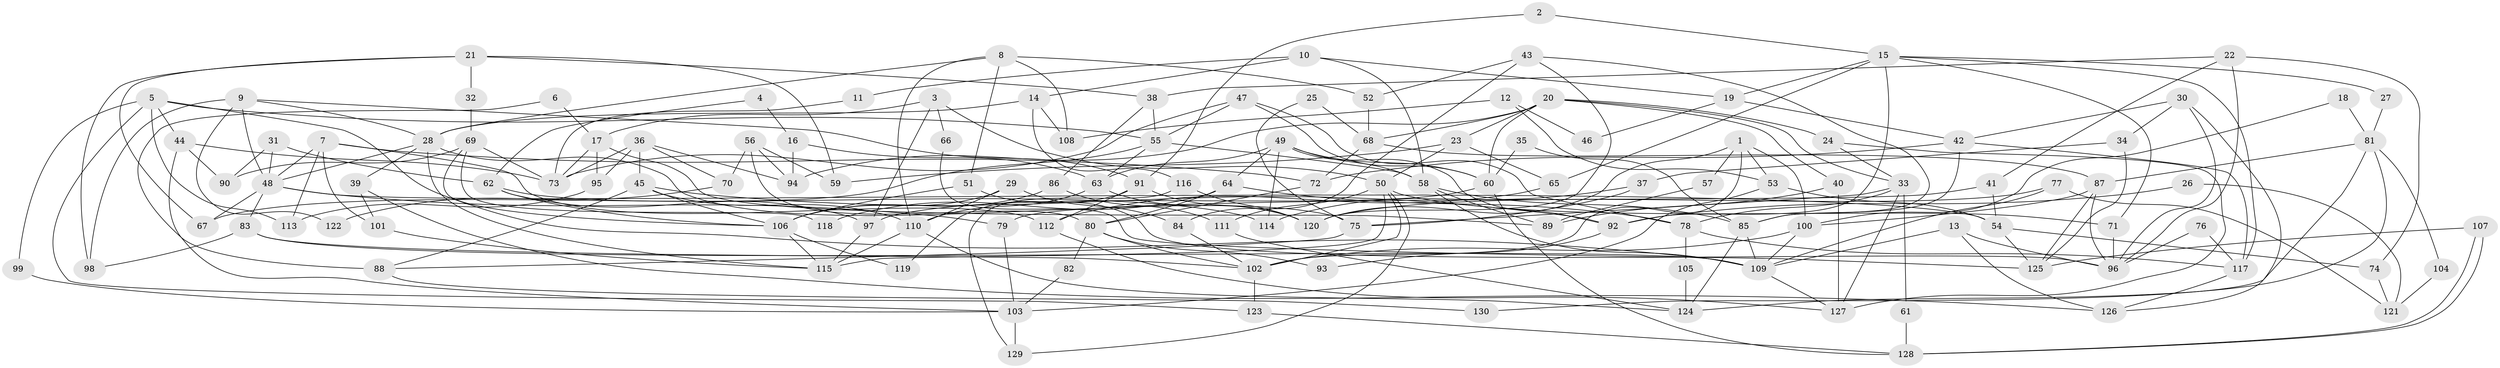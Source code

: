 // Generated by graph-tools (version 1.1) at 2025/36/03/09/25 02:36:06]
// undirected, 130 vertices, 260 edges
graph export_dot {
graph [start="1"]
  node [color=gray90,style=filled];
  1;
  2;
  3;
  4;
  5;
  6;
  7;
  8;
  9;
  10;
  11;
  12;
  13;
  14;
  15;
  16;
  17;
  18;
  19;
  20;
  21;
  22;
  23;
  24;
  25;
  26;
  27;
  28;
  29;
  30;
  31;
  32;
  33;
  34;
  35;
  36;
  37;
  38;
  39;
  40;
  41;
  42;
  43;
  44;
  45;
  46;
  47;
  48;
  49;
  50;
  51;
  52;
  53;
  54;
  55;
  56;
  57;
  58;
  59;
  60;
  61;
  62;
  63;
  64;
  65;
  66;
  67;
  68;
  69;
  70;
  71;
  72;
  73;
  74;
  75;
  76;
  77;
  78;
  79;
  80;
  81;
  82;
  83;
  84;
  85;
  86;
  87;
  88;
  89;
  90;
  91;
  92;
  93;
  94;
  95;
  96;
  97;
  98;
  99;
  100;
  101;
  102;
  103;
  104;
  105;
  106;
  107;
  108;
  109;
  110;
  111;
  112;
  113;
  114;
  115;
  116;
  117;
  118;
  119;
  120;
  121;
  122;
  123;
  124;
  125;
  126;
  127;
  128;
  129;
  130;
  1 -- 53;
  1 -- 120;
  1 -- 57;
  1 -- 100;
  1 -- 102;
  2 -- 91;
  2 -- 15;
  3 -- 17;
  3 -- 50;
  3 -- 66;
  3 -- 97;
  4 -- 16;
  4 -- 62;
  5 -- 55;
  5 -- 109;
  5 -- 44;
  5 -- 99;
  5 -- 113;
  5 -- 123;
  6 -- 17;
  6 -- 88;
  7 -- 112;
  7 -- 48;
  7 -- 72;
  7 -- 101;
  7 -- 113;
  8 -- 51;
  8 -- 110;
  8 -- 28;
  8 -- 52;
  8 -- 108;
  9 -- 48;
  9 -- 28;
  9 -- 91;
  9 -- 98;
  9 -- 122;
  10 -- 58;
  10 -- 19;
  10 -- 11;
  10 -- 14;
  11 -- 73;
  12 -- 108;
  12 -- 53;
  12 -- 46;
  13 -- 109;
  13 -- 96;
  13 -- 126;
  14 -- 28;
  14 -- 108;
  14 -- 116;
  15 -- 65;
  15 -- 92;
  15 -- 19;
  15 -- 27;
  15 -- 71;
  15 -- 117;
  16 -- 94;
  16 -- 63;
  17 -- 95;
  17 -- 89;
  17 -- 73;
  18 -- 81;
  18 -- 100;
  19 -- 42;
  19 -- 46;
  20 -- 94;
  20 -- 68;
  20 -- 23;
  20 -- 24;
  20 -- 33;
  20 -- 40;
  20 -- 60;
  21 -- 98;
  21 -- 38;
  21 -- 32;
  21 -- 59;
  21 -- 67;
  22 -- 38;
  22 -- 96;
  22 -- 41;
  22 -- 74;
  23 -- 50;
  23 -- 59;
  23 -- 65;
  24 -- 33;
  24 -- 127;
  25 -- 68;
  25 -- 75;
  26 -- 121;
  26 -- 92;
  27 -- 81;
  28 -- 115;
  28 -- 39;
  28 -- 48;
  28 -- 75;
  29 -- 84;
  29 -- 110;
  29 -- 106;
  30 -- 126;
  30 -- 42;
  30 -- 34;
  30 -- 96;
  31 -- 62;
  31 -- 48;
  31 -- 90;
  32 -- 69;
  33 -- 127;
  33 -- 61;
  33 -- 75;
  33 -- 78;
  34 -- 37;
  34 -- 125;
  35 -- 60;
  35 -- 85;
  36 -- 45;
  36 -- 73;
  36 -- 70;
  36 -- 94;
  36 -- 95;
  37 -- 114;
  37 -- 75;
  38 -- 55;
  38 -- 86;
  39 -- 126;
  39 -- 101;
  40 -- 127;
  40 -- 89;
  41 -- 54;
  41 -- 79;
  42 -- 117;
  42 -- 72;
  42 -- 85;
  43 -- 52;
  43 -- 85;
  43 -- 84;
  43 -- 120;
  44 -- 90;
  44 -- 73;
  44 -- 103;
  45 -- 106;
  45 -- 110;
  45 -- 88;
  45 -- 92;
  47 -- 73;
  47 -- 60;
  47 -- 55;
  47 -- 78;
  48 -- 83;
  48 -- 54;
  48 -- 67;
  48 -- 79;
  49 -- 58;
  49 -- 60;
  49 -- 63;
  49 -- 64;
  49 -- 92;
  49 -- 114;
  50 -- 115;
  50 -- 129;
  50 -- 71;
  50 -- 102;
  50 -- 111;
  51 -- 106;
  51 -- 96;
  52 -- 68;
  53 -- 54;
  53 -- 103;
  54 -- 125;
  54 -- 74;
  55 -- 67;
  55 -- 58;
  55 -- 63;
  56 -- 59;
  56 -- 80;
  56 -- 70;
  56 -- 94;
  57 -- 89;
  58 -- 85;
  58 -- 89;
  58 -- 109;
  60 -- 128;
  60 -- 97;
  61 -- 128;
  62 -- 97;
  62 -- 106;
  62 -- 114;
  63 -- 110;
  63 -- 120;
  64 -- 78;
  64 -- 80;
  64 -- 118;
  65 -- 112;
  66 -- 125;
  68 -- 72;
  68 -- 87;
  69 -- 106;
  69 -- 73;
  69 -- 90;
  69 -- 118;
  70 -- 122;
  71 -- 96;
  72 -- 80;
  74 -- 121;
  75 -- 88;
  76 -- 117;
  76 -- 96;
  77 -- 120;
  77 -- 109;
  77 -- 121;
  78 -- 105;
  78 -- 117;
  79 -- 103;
  80 -- 102;
  80 -- 82;
  80 -- 93;
  81 -- 87;
  81 -- 124;
  81 -- 104;
  81 -- 130;
  82 -- 103;
  83 -- 102;
  83 -- 109;
  83 -- 98;
  84 -- 102;
  85 -- 109;
  85 -- 124;
  86 -- 111;
  86 -- 106;
  87 -- 96;
  87 -- 100;
  87 -- 125;
  88 -- 130;
  91 -- 120;
  91 -- 112;
  91 -- 119;
  92 -- 93;
  95 -- 113;
  97 -- 115;
  99 -- 103;
  100 -- 102;
  100 -- 109;
  101 -- 115;
  102 -- 123;
  103 -- 129;
  104 -- 121;
  105 -- 124;
  106 -- 115;
  106 -- 119;
  107 -- 128;
  107 -- 128;
  107 -- 125;
  109 -- 127;
  110 -- 115;
  110 -- 124;
  111 -- 124;
  112 -- 127;
  116 -- 120;
  116 -- 129;
  117 -- 126;
  123 -- 128;
}
